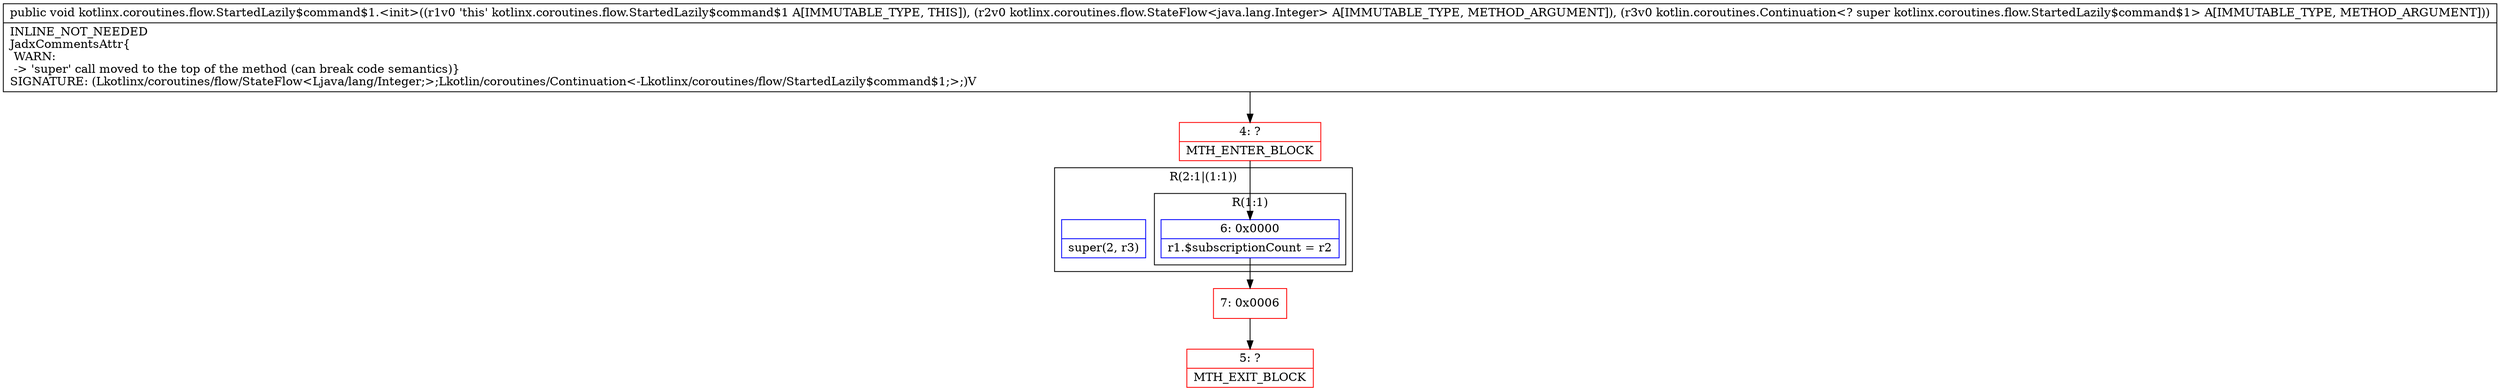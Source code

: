 digraph "CFG forkotlinx.coroutines.flow.StartedLazily$command$1.\<init\>(Lkotlinx\/coroutines\/flow\/StateFlow;Lkotlin\/coroutines\/Continuation;)V" {
subgraph cluster_Region_1754448641 {
label = "R(2:1|(1:1))";
node [shape=record,color=blue];
Node_InsnContainer_1212826140 [shape=record,label="{|super(2, r3)\l}"];
subgraph cluster_Region_1131014808 {
label = "R(1:1)";
node [shape=record,color=blue];
Node_6 [shape=record,label="{6\:\ 0x0000|r1.$subscriptionCount = r2\l}"];
}
}
Node_4 [shape=record,color=red,label="{4\:\ ?|MTH_ENTER_BLOCK\l}"];
Node_7 [shape=record,color=red,label="{7\:\ 0x0006}"];
Node_5 [shape=record,color=red,label="{5\:\ ?|MTH_EXIT_BLOCK\l}"];
MethodNode[shape=record,label="{public void kotlinx.coroutines.flow.StartedLazily$command$1.\<init\>((r1v0 'this' kotlinx.coroutines.flow.StartedLazily$command$1 A[IMMUTABLE_TYPE, THIS]), (r2v0 kotlinx.coroutines.flow.StateFlow\<java.lang.Integer\> A[IMMUTABLE_TYPE, METHOD_ARGUMENT]), (r3v0 kotlin.coroutines.Continuation\<? super kotlinx.coroutines.flow.StartedLazily$command$1\> A[IMMUTABLE_TYPE, METHOD_ARGUMENT]))  | INLINE_NOT_NEEDED\lJadxCommentsAttr\{\l WARN: \l \-\> 'super' call moved to the top of the method (can break code semantics)\}\lSIGNATURE: (Lkotlinx\/coroutines\/flow\/StateFlow\<Ljava\/lang\/Integer;\>;Lkotlin\/coroutines\/Continuation\<\-Lkotlinx\/coroutines\/flow\/StartedLazily$command$1;\>;)V\l}"];
MethodNode -> Node_4;Node_6 -> Node_7;
Node_4 -> Node_6;
Node_7 -> Node_5;
}

